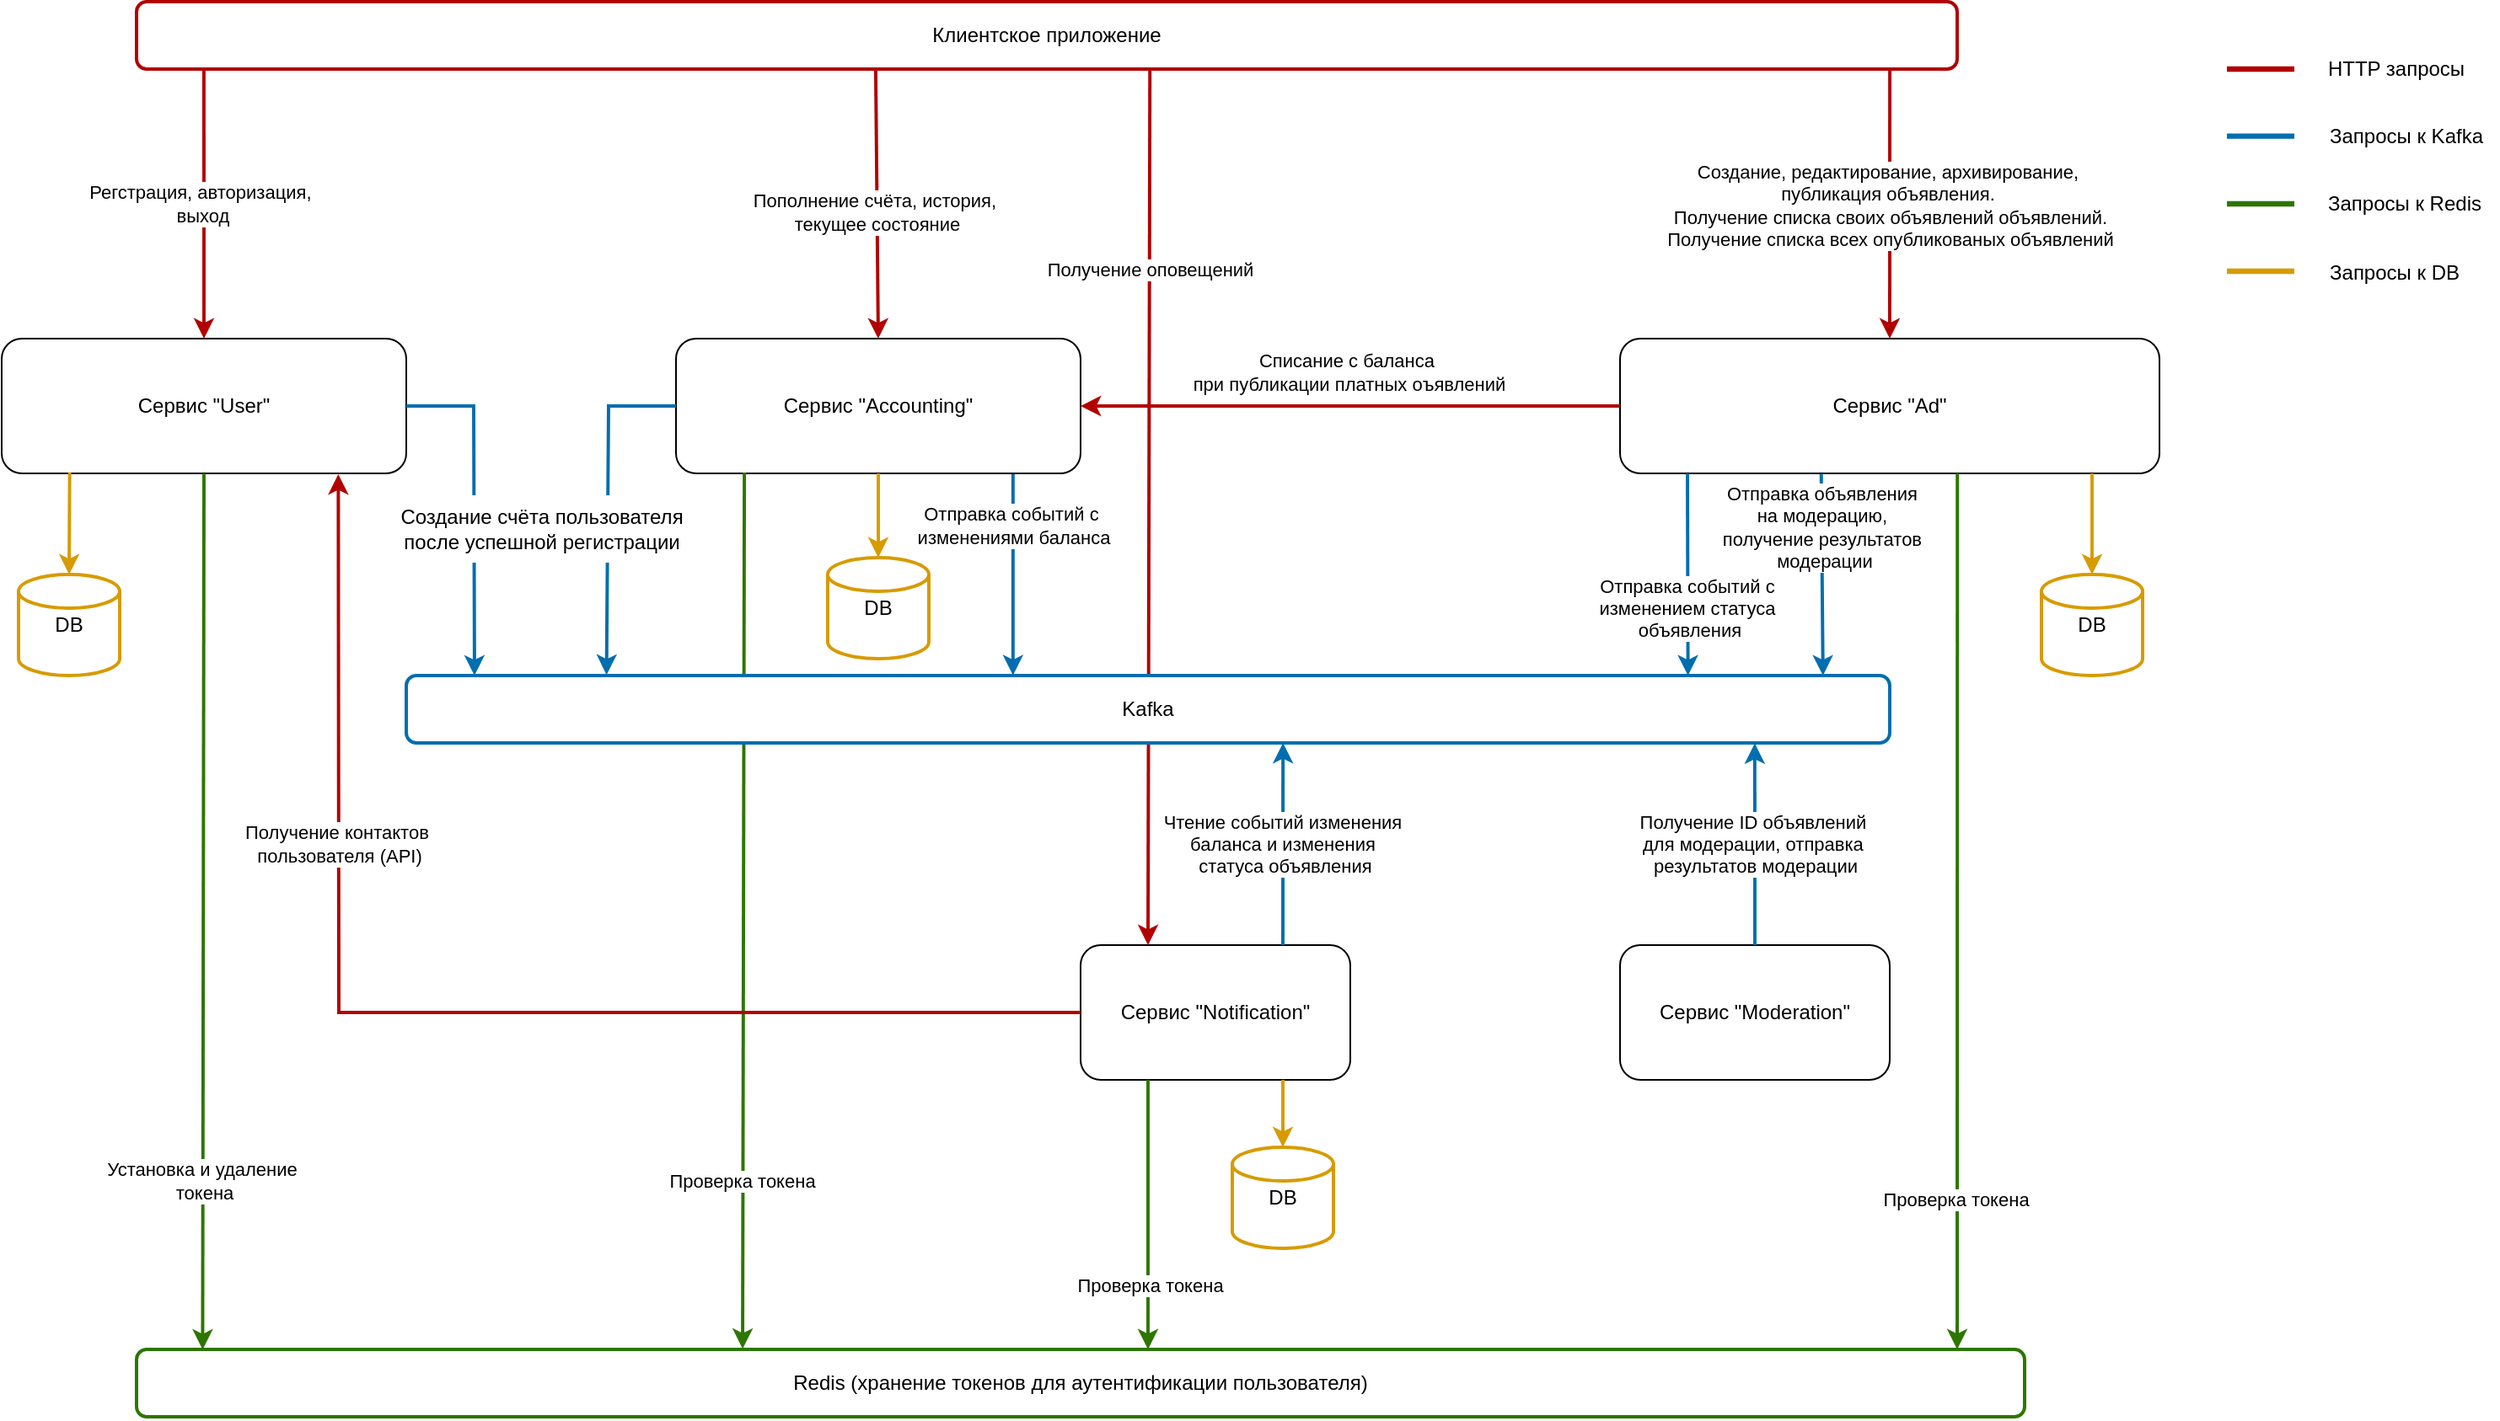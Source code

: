 <mxfile version="24.7.8">
  <diagram name="Страница — 1" id="8Q_2hmV1M773V3Juzxj-">
    <mxGraphModel dx="2060" dy="1227" grid="1" gridSize="10" guides="1" tooltips="1" connect="1" arrows="1" fold="1" page="1" pageScale="1" pageWidth="1535" pageHeight="906" math="0" shadow="0">
      <root>
        <mxCell id="0" />
        <mxCell id="1" parent="0" />
        <mxCell id="sqvBPAxTxqeIc18Qz-2o-1" value="Клиентское приложение" style="rounded=1;whiteSpace=wrap;html=1;strokeColor=#B20000;strokeWidth=1.968;" parent="1" vertex="1">
          <mxGeometry x="120" y="40" width="1080" height="40" as="geometry" />
        </mxCell>
        <mxCell id="sqvBPAxTxqeIc18Qz-2o-4" value="Сервис &quot;User&quot;" style="rounded=1;whiteSpace=wrap;html=1;" parent="1" vertex="1">
          <mxGeometry x="40" y="240" width="240" height="80" as="geometry" />
        </mxCell>
        <mxCell id="sqvBPAxTxqeIc18Qz-2o-6" value="Сервис &quot;Accounting&quot;" style="rounded=1;whiteSpace=wrap;html=1;" parent="1" vertex="1">
          <mxGeometry x="440" y="240" width="240" height="80" as="geometry" />
        </mxCell>
        <mxCell id="sqvBPAxTxqeIc18Qz-2o-8" value="Сервис &quot;Ad&quot;" style="rounded=1;whiteSpace=wrap;html=1;" parent="1" vertex="1">
          <mxGeometry x="1000" y="240" width="320" height="80" as="geometry" />
        </mxCell>
        <mxCell id="sqvBPAxTxqeIc18Qz-2o-9" value="Сервис &quot;Moderation&quot;" style="rounded=1;whiteSpace=wrap;html=1;" parent="1" vertex="1">
          <mxGeometry x="1000" y="600" width="160" height="80" as="geometry" />
        </mxCell>
        <mxCell id="sqvBPAxTxqeIc18Qz-2o-21" value="Redis (хранение токенов для аутентификации пользователя)" style="rounded=1;whiteSpace=wrap;html=1;strokeColor=#2D7600;strokeWidth=1.968;" parent="1" vertex="1">
          <mxGeometry x="120" y="840" width="1120" height="40" as="geometry" />
        </mxCell>
        <mxCell id="sqvBPAxTxqeIc18Qz-2o-22" value="" style="endArrow=classic;html=1;rounded=0;exitX=0.5;exitY=1;exitDx=0;exitDy=0;entryX=0.035;entryY=0.003;entryDx=0;entryDy=0;entryPerimeter=0;fillColor=#60a917;strokeColor=#2D7600;strokeWidth=1.968;" parent="1" source="sqvBPAxTxqeIc18Qz-2o-4" target="sqvBPAxTxqeIc18Qz-2o-21" edge="1">
          <mxGeometry width="50" height="50" relative="1" as="geometry">
            <mxPoint x="199.8" y="300" as="sourcePoint" />
            <mxPoint x="199.76" y="520" as="targetPoint" />
          </mxGeometry>
        </mxCell>
        <mxCell id="sqvBPAxTxqeIc18Qz-2o-28" value="Установка и удаление&amp;nbsp;&lt;div&gt;токена&lt;/div&gt;" style="edgeLabel;html=1;align=center;verticalAlign=middle;resizable=0;points=[];rotation=0;" parent="sqvBPAxTxqeIc18Qz-2o-22" vertex="1" connectable="0">
          <mxGeometry x="-0.011" relative="1" as="geometry">
            <mxPoint y="163" as="offset" />
          </mxGeometry>
        </mxCell>
        <mxCell id="sqvBPAxTxqeIc18Qz-2o-24" value="" style="endArrow=classic;html=1;rounded=0;exitX=0.037;exitY=0.998;exitDx=0;exitDy=0;exitPerimeter=0;entryX=0.5;entryY=0;entryDx=0;entryDy=0;fillColor=#e51400;strokeColor=#B20000;strokeWidth=1.968;" parent="1" source="sqvBPAxTxqeIc18Qz-2o-1" target="sqvBPAxTxqeIc18Qz-2o-4" edge="1">
          <mxGeometry width="50" height="50" relative="1" as="geometry">
            <mxPoint x="360" y="250" as="sourcePoint" />
            <mxPoint x="410" y="200" as="targetPoint" />
          </mxGeometry>
        </mxCell>
        <mxCell id="sqvBPAxTxqeIc18Qz-2o-25" value="Регстрация, авторизация,&amp;nbsp;&lt;div&gt;выход&lt;/div&gt;" style="edgeLabel;html=1;align=center;verticalAlign=middle;resizable=0;points=[];rotation=0;" parent="sqvBPAxTxqeIc18Qz-2o-24" vertex="1" connectable="0">
          <mxGeometry x="-0.001" y="-1" relative="1" as="geometry">
            <mxPoint as="offset" />
          </mxGeometry>
        </mxCell>
        <mxCell id="sqvBPAxTxqeIc18Qz-2o-44" value="" style="endArrow=classic;html=1;rounded=0;exitX=0.406;exitY=1.021;exitDx=0;exitDy=0;exitPerimeter=0;entryX=0.5;entryY=0;entryDx=0;entryDy=0;fillColor=#e51400;strokeColor=#B20000;strokeWidth=1.968;" parent="1" source="sqvBPAxTxqeIc18Qz-2o-1" target="sqvBPAxTxqeIc18Qz-2o-6" edge="1">
          <mxGeometry width="50" height="50" relative="1" as="geometry">
            <mxPoint x="710" y="290" as="sourcePoint" />
            <mxPoint x="760" y="240" as="targetPoint" />
          </mxGeometry>
        </mxCell>
        <mxCell id="h1WLvVD9vbuX2-LpqRea-6" value="Пополнение счёта, история,&amp;nbsp;&lt;div&gt;текущее состояние&lt;/div&gt;" style="edgeLabel;html=1;align=center;verticalAlign=middle;resizable=0;points=[];" parent="sqvBPAxTxqeIc18Qz-2o-44" vertex="1" connectable="0">
          <mxGeometry x="0.047" y="-1" relative="1" as="geometry">
            <mxPoint as="offset" />
          </mxGeometry>
        </mxCell>
        <mxCell id="h1WLvVD9vbuX2-LpqRea-1" value="DB" style="strokeWidth=2;html=1;shape=mxgraph.flowchart.database;whiteSpace=wrap;strokeColor=#D79B00;" parent="1" vertex="1">
          <mxGeometry x="50" y="380" width="60" height="60" as="geometry" />
        </mxCell>
        <mxCell id="h1WLvVD9vbuX2-LpqRea-2" value="" style="endArrow=classic;html=1;rounded=0;exitX=0.168;exitY=0.992;exitDx=0;exitDy=0;entryX=0.5;entryY=0;entryDx=0;entryDy=0;entryPerimeter=0;exitPerimeter=0;fillColor=#ffcd28;gradientColor=#ffa500;strokeColor=#d79b00;strokeWidth=1.968;" parent="1" source="sqvBPAxTxqeIc18Qz-2o-4" target="h1WLvVD9vbuX2-LpqRea-1" edge="1">
          <mxGeometry width="50" height="50" relative="1" as="geometry">
            <mxPoint x="130" y="520" as="sourcePoint" />
            <mxPoint x="180" y="470" as="targetPoint" />
          </mxGeometry>
        </mxCell>
        <mxCell id="h1WLvVD9vbuX2-LpqRea-15" value="" style="endArrow=none;startArrow=classic;html=1;rounded=0;exitX=0.955;exitY=0;exitDx=0;exitDy=0;exitPerimeter=0;endFill=0;entryX=0.373;entryY=1.001;entryDx=0;entryDy=0;entryPerimeter=0;fillColor=#0050ef;strokeColor=#006EAF;strokeWidth=1.968;" parent="1" source="h1WLvVD9vbuX2-LpqRea-7" target="sqvBPAxTxqeIc18Qz-2o-8" edge="1">
          <mxGeometry width="50" height="50" relative="1" as="geometry">
            <mxPoint x="1070" y="510" as="sourcePoint" />
            <mxPoint x="1250" y="330" as="targetPoint" />
          </mxGeometry>
        </mxCell>
        <mxCell id="h1WLvVD9vbuX2-LpqRea-16" value="Отправка объявления&amp;nbsp;&lt;div&gt;на модерацию,&amp;nbsp;&lt;div&gt;получение результатов&amp;nbsp;&lt;/div&gt;&lt;div&gt;модерации&lt;/div&gt;&lt;/div&gt;" style="edgeLabel;html=1;align=center;verticalAlign=middle;resizable=0;points=[];" parent="h1WLvVD9vbuX2-LpqRea-15" vertex="1" connectable="0">
          <mxGeometry x="0.104" relative="1" as="geometry">
            <mxPoint x="1" y="-22" as="offset" />
          </mxGeometry>
        </mxCell>
        <mxCell id="h1WLvVD9vbuX2-LpqRea-17" value="" style="endArrow=classic;startArrow=none;html=1;rounded=0;entryX=0.909;entryY=1.007;entryDx=0;entryDy=0;entryPerimeter=0;exitX=0.5;exitY=0;exitDx=0;exitDy=0;endFill=1;startFill=0;fillColor=#1ba1e2;strokeColor=#006EAF;strokeWidth=1.968;" parent="1" source="sqvBPAxTxqeIc18Qz-2o-9" target="h1WLvVD9vbuX2-LpqRea-7" edge="1">
          <mxGeometry width="50" height="50" relative="1" as="geometry">
            <mxPoint x="1100" y="500" as="sourcePoint" />
            <mxPoint x="1150" y="450" as="targetPoint" />
          </mxGeometry>
        </mxCell>
        <mxCell id="h1WLvVD9vbuX2-LpqRea-18" value="Получение ID объявлений&amp;nbsp;&lt;div&gt;для модерации, отправка&amp;nbsp;&lt;/div&gt;&lt;div&gt;результатов модерации&lt;/div&gt;" style="edgeLabel;html=1;align=center;verticalAlign=middle;resizable=0;points=[];" parent="h1WLvVD9vbuX2-LpqRea-17" vertex="1" connectable="0">
          <mxGeometry x="-0.352" y="1" relative="1" as="geometry">
            <mxPoint x="1" y="-21" as="offset" />
          </mxGeometry>
        </mxCell>
        <mxCell id="h1WLvVD9vbuX2-LpqRea-19" value="" style="endArrow=classic;html=1;rounded=0;exitX=0.169;exitY=0.993;exitDx=0;exitDy=0;entryX=0.321;entryY=-0.008;entryDx=0;entryDy=0;entryPerimeter=0;exitPerimeter=0;fillColor=#60a917;strokeColor=#2D7600;strokeWidth=1.968;" parent="1" source="sqvBPAxTxqeIc18Qz-2o-6" target="sqvBPAxTxqeIc18Qz-2o-21" edge="1">
          <mxGeometry width="50" height="50" relative="1" as="geometry">
            <mxPoint x="690" y="330" as="sourcePoint" />
            <mxPoint x="740" y="280" as="targetPoint" />
          </mxGeometry>
        </mxCell>
        <mxCell id="h1WLvVD9vbuX2-LpqRea-20" value="Проверка токена" style="edgeLabel;html=1;align=center;verticalAlign=middle;resizable=0;points=[];rotation=0;" parent="h1WLvVD9vbuX2-LpqRea-19" vertex="1" connectable="0">
          <mxGeometry x="0.002" y="-1" relative="1" as="geometry">
            <mxPoint y="160" as="offset" />
          </mxGeometry>
        </mxCell>
        <mxCell id="h1WLvVD9vbuX2-LpqRea-21" value="" style="endArrow=classic;html=1;rounded=0;exitX=0.833;exitY=1.006;exitDx=0;exitDy=0;entryX=0.409;entryY=-0.002;entryDx=0;entryDy=0;entryPerimeter=0;exitPerimeter=0;fillColor=#0050ef;strokeColor=#006EAF;strokeWidth=1.968;" parent="1" source="sqvBPAxTxqeIc18Qz-2o-6" target="h1WLvVD9vbuX2-LpqRea-7" edge="1">
          <mxGeometry width="50" height="50" relative="1" as="geometry">
            <mxPoint x="460" y="330" as="sourcePoint" />
            <mxPoint x="510" y="280" as="targetPoint" />
          </mxGeometry>
        </mxCell>
        <mxCell id="h1WLvVD9vbuX2-LpqRea-22" value="Отправка событий с&amp;nbsp;&lt;div&gt;изменениями баланса&lt;/div&gt;" style="edgeLabel;html=1;align=center;verticalAlign=middle;resizable=0;points=[];" parent="h1WLvVD9vbuX2-LpqRea-21" vertex="1" connectable="0">
          <mxGeometry x="0.004" relative="1" as="geometry">
            <mxPoint y="-30" as="offset" />
          </mxGeometry>
        </mxCell>
        <mxCell id="h1WLvVD9vbuX2-LpqRea-24" value="DB" style="strokeWidth=2;html=1;shape=mxgraph.flowchart.database;whiteSpace=wrap;strokeColor=#D79B00;" parent="1" vertex="1">
          <mxGeometry x="530" y="370" width="60" height="60" as="geometry" />
        </mxCell>
        <mxCell id="h1WLvVD9vbuX2-LpqRea-25" value="" style="endArrow=classic;html=1;rounded=0;exitX=0.25;exitY=1;exitDx=0;exitDy=0;entryX=0.5;entryY=0;entryDx=0;entryDy=0;entryPerimeter=0;fillColor=#ffcd28;gradientColor=#ffa500;strokeColor=#d79b00;strokeWidth=1.968;" parent="1" target="h1WLvVD9vbuX2-LpqRea-24" edge="1">
          <mxGeometry width="50" height="50" relative="1" as="geometry">
            <mxPoint x="560" y="320" as="sourcePoint" />
            <mxPoint x="580" y="470" as="targetPoint" />
          </mxGeometry>
        </mxCell>
        <mxCell id="h1WLvVD9vbuX2-LpqRea-27" value="" style="endArrow=classic;html=1;rounded=0;entryX=0.864;entryY=0;entryDx=0;entryDy=0;entryPerimeter=0;fillColor=#0050ef;strokeColor=#006EAF;strokeWidth=1.968;" parent="1" target="h1WLvVD9vbuX2-LpqRea-7" edge="1">
          <mxGeometry width="50" height="50" relative="1" as="geometry">
            <mxPoint x="1040" y="320" as="sourcePoint" />
            <mxPoint x="900" y="390" as="targetPoint" />
          </mxGeometry>
        </mxCell>
        <mxCell id="h1WLvVD9vbuX2-LpqRea-28" value="Отправка событий с&amp;nbsp;&lt;div&gt;изменением статуса&amp;nbsp;&lt;/div&gt;&lt;div&gt;объявления&lt;/div&gt;" style="edgeLabel;html=1;align=center;verticalAlign=middle;resizable=0;points=[];" parent="h1WLvVD9vbuX2-LpqRea-27" vertex="1" connectable="0">
          <mxGeometry x="0.002" y="1" relative="1" as="geometry">
            <mxPoint y="20" as="offset" />
          </mxGeometry>
        </mxCell>
        <mxCell id="h1WLvVD9vbuX2-LpqRea-31" value="DB" style="strokeWidth=2;html=1;shape=mxgraph.flowchart.database;whiteSpace=wrap;strokeColor=#D79B00;" parent="1" vertex="1">
          <mxGeometry x="1250" y="380" width="60" height="60" as="geometry" />
        </mxCell>
        <mxCell id="h1WLvVD9vbuX2-LpqRea-32" value="" style="endArrow=classic;html=1;rounded=0;exitX=0.25;exitY=1;exitDx=0;exitDy=0;entryX=0.5;entryY=0;entryDx=0;entryDy=0;entryPerimeter=0;fillColor=#ffcd28;gradientColor=#ffa500;strokeColor=#D79B00;strokeWidth=1.968;" parent="1" target="h1WLvVD9vbuX2-LpqRea-31" edge="1">
          <mxGeometry width="50" height="50" relative="1" as="geometry">
            <mxPoint x="1280" y="320" as="sourcePoint" />
            <mxPoint x="1300" y="470" as="targetPoint" />
          </mxGeometry>
        </mxCell>
        <mxCell id="h1WLvVD9vbuX2-LpqRea-34" value="" style="endArrow=classic;html=1;rounded=0;exitX=0.667;exitY=0.998;exitDx=0;exitDy=0;exitPerimeter=0;entryX=0.882;entryY=-0.05;entryDx=0;entryDy=0;entryPerimeter=0;fillColor=#60a917;strokeColor=#2D7600;strokeWidth=1.968;" parent="1" edge="1">
          <mxGeometry width="50" height="50" relative="1" as="geometry">
            <mxPoint x="1200.12" y="319.84" as="sourcePoint" />
            <mxPoint x="1200" y="840" as="targetPoint" />
          </mxGeometry>
        </mxCell>
        <mxCell id="h1WLvVD9vbuX2-LpqRea-35" value="Проверка токена" style="edgeLabel;html=1;align=center;verticalAlign=middle;resizable=0;points=[];rotation=0;" parent="h1WLvVD9vbuX2-LpqRea-34" vertex="1" connectable="0">
          <mxGeometry x="0.002" y="-1" relative="1" as="geometry">
            <mxPoint y="170" as="offset" />
          </mxGeometry>
        </mxCell>
        <mxCell id="h1WLvVD9vbuX2-LpqRea-36" value="Сервис &quot;Notification&quot;" style="rounded=1;whiteSpace=wrap;html=1;" parent="1" vertex="1">
          <mxGeometry x="680" y="600" width="160" height="80" as="geometry" />
        </mxCell>
        <mxCell id="h1WLvVD9vbuX2-LpqRea-37" value="" style="endArrow=classic;html=1;rounded=0;exitX=0.442;exitY=1.033;exitDx=0;exitDy=0;exitPerimeter=0;entryX=0.25;entryY=0;entryDx=0;entryDy=0;fillColor=#e51400;strokeColor=#B20000;strokeWidth=1.968;" parent="1" target="h1WLvVD9vbuX2-LpqRea-36" edge="1">
          <mxGeometry width="50" height="50" relative="1" as="geometry">
            <mxPoint x="721.12" y="80.0" as="sourcePoint" />
            <mxPoint x="720" y="638.68" as="targetPoint" />
          </mxGeometry>
        </mxCell>
        <mxCell id="h1WLvVD9vbuX2-LpqRea-38" value="Получение оповещений" style="edgeLabel;html=1;align=center;verticalAlign=middle;resizable=0;points=[];" parent="h1WLvVD9vbuX2-LpqRea-37" vertex="1" connectable="0">
          <mxGeometry x="-0.545" relative="1" as="geometry">
            <mxPoint as="offset" />
          </mxGeometry>
        </mxCell>
        <mxCell id="h1WLvVD9vbuX2-LpqRea-7" value="Kafka" style="rounded=1;whiteSpace=wrap;html=1;fillColor=default;strokeColor=#006EAF;strokeWidth=1.968;" parent="1" vertex="1">
          <mxGeometry x="280" y="440" width="880" height="40" as="geometry" />
        </mxCell>
        <mxCell id="sqvBPAxTxqeIc18Qz-2o-15" value="" style="endArrow=classic;html=1;rounded=0;entryX=1;entryY=0.5;entryDx=0;entryDy=0;exitX=0;exitY=0.5;exitDx=0;exitDy=0;fillColor=#e51400;strokeColor=#B20000;strokeWidth=1.968;" parent="1" source="sqvBPAxTxqeIc18Qz-2o-8" target="sqvBPAxTxqeIc18Qz-2o-6" edge="1">
          <mxGeometry width="50" height="50" relative="1" as="geometry">
            <mxPoint x="660" y="300" as="sourcePoint" />
            <mxPoint x="710" y="250" as="targetPoint" />
          </mxGeometry>
        </mxCell>
        <mxCell id="sqvBPAxTxqeIc18Qz-2o-16" value="Списание с баланса&amp;nbsp;&lt;div&gt;при публикации платных оъявлений&lt;/div&gt;" style="edgeLabel;html=1;align=center;verticalAlign=middle;resizable=0;points=[];" parent="sqvBPAxTxqeIc18Qz-2o-15" vertex="1" connectable="0">
          <mxGeometry x="0.008" relative="1" as="geometry">
            <mxPoint y="-20" as="offset" />
          </mxGeometry>
        </mxCell>
        <mxCell id="h1WLvVD9vbuX2-LpqRea-39" value="" style="endArrow=classic;html=1;rounded=0;entryX=0.591;entryY=0.999;entryDx=0;entryDy=0;entryPerimeter=0;exitX=0.75;exitY=0;exitDx=0;exitDy=0;fillColor=#0050ef;strokeColor=#006EAF;strokeWidth=1.968;" parent="1" source="h1WLvVD9vbuX2-LpqRea-36" target="h1WLvVD9vbuX2-LpqRea-7" edge="1">
          <mxGeometry width="50" height="50" relative="1" as="geometry">
            <mxPoint x="690" y="550" as="sourcePoint" />
            <mxPoint x="740" y="500" as="targetPoint" />
          </mxGeometry>
        </mxCell>
        <mxCell id="h1WLvVD9vbuX2-LpqRea-40" value="Чтение событий изменения&amp;nbsp;&lt;div&gt;баланса и изменения&amp;nbsp;&lt;/div&gt;&lt;div&gt;статуса объявления&lt;/div&gt;" style="edgeLabel;html=1;align=center;verticalAlign=middle;resizable=0;points=[];" parent="h1WLvVD9vbuX2-LpqRea-39" vertex="1" connectable="0">
          <mxGeometry x="0.001" y="-1" relative="1" as="geometry">
            <mxPoint as="offset" />
          </mxGeometry>
        </mxCell>
        <mxCell id="h1WLvVD9vbuX2-LpqRea-41" value="DB" style="strokeWidth=2;html=1;shape=mxgraph.flowchart.database;whiteSpace=wrap;strokeColor=#D79B00;" parent="1" vertex="1">
          <mxGeometry x="770" y="720" width="60" height="60" as="geometry" />
        </mxCell>
        <mxCell id="h1WLvVD9vbuX2-LpqRea-42" value="" style="endArrow=classic;html=1;rounded=0;exitX=0.75;exitY=1;exitDx=0;exitDy=0;entryX=0.5;entryY=0;entryDx=0;entryDy=0;entryPerimeter=0;fillColor=#ffcd28;gradientColor=#ffa500;strokeColor=#d79b00;strokeWidth=1.968;" parent="1" source="h1WLvVD9vbuX2-LpqRea-36" target="h1WLvVD9vbuX2-LpqRea-41" edge="1">
          <mxGeometry width="50" height="50" relative="1" as="geometry">
            <mxPoint x="800" y="700" as="sourcePoint" />
            <mxPoint x="820" y="850" as="targetPoint" />
          </mxGeometry>
        </mxCell>
        <mxCell id="h1WLvVD9vbuX2-LpqRea-47" value="" style="endArrow=classic;html=1;rounded=0;exitX=0.25;exitY=1;exitDx=0;exitDy=0;fillColor=#60a917;strokeColor=#2D7600;strokeWidth=1.968;" parent="1" source="h1WLvVD9vbuX2-LpqRea-36" edge="1">
          <mxGeometry width="50" height="50" relative="1" as="geometry">
            <mxPoint x="720" y="690" as="sourcePoint" />
            <mxPoint x="720" y="840" as="targetPoint" />
          </mxGeometry>
        </mxCell>
        <mxCell id="h1WLvVD9vbuX2-LpqRea-48" value="Проверка токена" style="edgeLabel;html=1;align=center;verticalAlign=middle;resizable=0;points=[];" parent="h1WLvVD9vbuX2-LpqRea-47" vertex="1" connectable="0">
          <mxGeometry x="0.527" y="1" relative="1" as="geometry">
            <mxPoint as="offset" />
          </mxGeometry>
        </mxCell>
        <mxCell id="h1WLvVD9vbuX2-LpqRea-49" value="" style="endArrow=classic;html=1;rounded=0;exitX=0;exitY=0.5;exitDx=0;exitDy=0;entryX=0.832;entryY=1.006;entryDx=0;entryDy=0;entryPerimeter=0;fillColor=#e51400;strokeColor=#B20000;strokeWidth=1.968;" parent="1" source="h1WLvVD9vbuX2-LpqRea-36" target="sqvBPAxTxqeIc18Qz-2o-4" edge="1">
          <mxGeometry width="50" height="50" relative="1" as="geometry">
            <mxPoint x="110" y="470" as="sourcePoint" />
            <mxPoint x="160" y="420" as="targetPoint" />
            <Array as="points">
              <mxPoint x="240" y="640" />
            </Array>
          </mxGeometry>
        </mxCell>
        <mxCell id="h1WLvVD9vbuX2-LpqRea-50" value="Получение контактов&amp;nbsp;&lt;div&gt;пользователя (API)&lt;/div&gt;" style="edgeLabel;html=1;align=center;verticalAlign=middle;resizable=0;points=[];" parent="h1WLvVD9vbuX2-LpqRea-49" vertex="1" connectable="0">
          <mxGeometry x="-0.026" y="-2" relative="1" as="geometry">
            <mxPoint x="-70" y="-98" as="offset" />
          </mxGeometry>
        </mxCell>
        <mxCell id="h1WLvVD9vbuX2-LpqRea-54" value="" style="endArrow=classic;html=1;rounded=0;entryX=0.5;entryY=0;entryDx=0;entryDy=0;exitX=0.963;exitY=1.002;exitDx=0;exitDy=0;exitPerimeter=0;fillColor=#e51400;strokeColor=#B20000;strokeWidth=1.968;" parent="1" source="sqvBPAxTxqeIc18Qz-2o-1" target="sqvBPAxTxqeIc18Qz-2o-8" edge="1">
          <mxGeometry width="50" height="50" relative="1" as="geometry">
            <mxPoint x="1160" y="81" as="sourcePoint" />
            <mxPoint x="1060" y="330" as="targetPoint" />
          </mxGeometry>
        </mxCell>
        <mxCell id="h1WLvVD9vbuX2-LpqRea-55" value="Создание, редактирование, архивирование,&amp;nbsp;&lt;div&gt;публикация объявления.&amp;nbsp;&lt;/div&gt;&lt;div&gt;Получение списка своих объявлений объявлений.&lt;/div&gt;&lt;div&gt;Получение списка всех опубликованых объявлений&lt;/div&gt;" style="edgeLabel;html=1;align=center;verticalAlign=middle;resizable=0;points=[];" parent="h1WLvVD9vbuX2-LpqRea-54" vertex="1" connectable="0">
          <mxGeometry x="0.01" relative="1" as="geometry">
            <mxPoint as="offset" />
          </mxGeometry>
        </mxCell>
        <mxCell id="h1WLvVD9vbuX2-LpqRea-56" value="" style="endArrow=classic;html=1;rounded=0;exitX=1;exitY=0.5;exitDx=0;exitDy=0;entryX=0.046;entryY=0.001;entryDx=0;entryDy=0;entryPerimeter=0;fillColor=#0050ef;strokeColor=#006EAF;strokeWidth=1.968;" parent="1" source="sqvBPAxTxqeIc18Qz-2o-4" target="h1WLvVD9vbuX2-LpqRea-7" edge="1">
          <mxGeometry width="50" height="50" relative="1" as="geometry">
            <mxPoint x="330" y="460" as="sourcePoint" />
            <mxPoint x="380" y="410" as="targetPoint" />
            <Array as="points">
              <mxPoint x="320" y="280" />
            </Array>
          </mxGeometry>
        </mxCell>
        <mxCell id="h1WLvVD9vbuX2-LpqRea-57" value="" style="endArrow=classic;html=1;rounded=0;exitX=0;exitY=0.5;exitDx=0;exitDy=0;entryX=0.135;entryY=-0.01;entryDx=0;entryDy=0;entryPerimeter=0;fillColor=#0050ef;strokeColor=#006EAF;strokeWidth=1.968;" parent="1" source="sqvBPAxTxqeIc18Qz-2o-6" target="h1WLvVD9vbuX2-LpqRea-7" edge="1">
          <mxGeometry width="50" height="50" relative="1" as="geometry">
            <mxPoint x="350" y="370" as="sourcePoint" />
            <mxPoint x="400" y="320" as="targetPoint" />
            <Array as="points">
              <mxPoint x="400" y="280" />
            </Array>
          </mxGeometry>
        </mxCell>
        <mxCell id="h1WLvVD9vbuX2-LpqRea-58" value="Создание счёта пользователя&lt;div&gt;после успешной регистрации&lt;/div&gt;" style="text;html=1;align=center;verticalAlign=middle;resizable=0;points=[];autosize=1;strokeColor=none;fillColor=default;" parent="1" vertex="1">
          <mxGeometry x="265" y="333" width="190" height="40" as="geometry" />
        </mxCell>
        <mxCell id="h1WLvVD9vbuX2-LpqRea-62" value="" style="endArrow=none;html=1;rounded=0;strokeColor=#B20000;strokeWidth=3.15;" parent="1" edge="1">
          <mxGeometry width="50" height="50" relative="1" as="geometry">
            <mxPoint x="1360" y="80" as="sourcePoint" />
            <mxPoint x="1400" y="80" as="targetPoint" />
          </mxGeometry>
        </mxCell>
        <mxCell id="h1WLvVD9vbuX2-LpqRea-63" value="" style="endArrow=none;html=1;rounded=0;strokeWidth=3.15;strokeColor=#006EAF;" parent="1" edge="1">
          <mxGeometry width="50" height="50" relative="1" as="geometry">
            <mxPoint x="1360" y="119.83" as="sourcePoint" />
            <mxPoint x="1400" y="119.83" as="targetPoint" />
          </mxGeometry>
        </mxCell>
        <mxCell id="h1WLvVD9vbuX2-LpqRea-64" value="" style="endArrow=none;html=1;rounded=0;strokeWidth=3.15;strokeColor=#2D7600;" parent="1" edge="1">
          <mxGeometry width="50" height="50" relative="1" as="geometry">
            <mxPoint x="1360" y="160" as="sourcePoint" />
            <mxPoint x="1400" y="160" as="targetPoint" />
          </mxGeometry>
        </mxCell>
        <mxCell id="h1WLvVD9vbuX2-LpqRea-65" value="" style="endArrow=none;html=1;rounded=0;strokeWidth=3.15;strokeColor=#D79B00;" parent="1" edge="1">
          <mxGeometry width="50" height="50" relative="1" as="geometry">
            <mxPoint x="1360" y="200" as="sourcePoint" />
            <mxPoint x="1400" y="200" as="targetPoint" />
          </mxGeometry>
        </mxCell>
        <mxCell id="h1WLvVD9vbuX2-LpqRea-66" value="HTTP запросы" style="text;html=1;align=center;verticalAlign=middle;resizable=0;points=[];autosize=1;strokeColor=none;fillColor=none;" parent="1" vertex="1">
          <mxGeometry x="1410" y="65" width="100" height="30" as="geometry" />
        </mxCell>
        <mxCell id="h1WLvVD9vbuX2-LpqRea-67" value="Запросы к Kafka" style="text;html=1;align=center;verticalAlign=middle;resizable=0;points=[];autosize=1;strokeColor=none;fillColor=none;" parent="1" vertex="1">
          <mxGeometry x="1411" y="105" width="110" height="30" as="geometry" />
        </mxCell>
        <mxCell id="h1WLvVD9vbuX2-LpqRea-68" value="Запросы к Redis" style="text;html=1;align=center;verticalAlign=middle;resizable=0;points=[];autosize=1;strokeColor=none;fillColor=none;" parent="1" vertex="1">
          <mxGeometry x="1410" y="145" width="110" height="30" as="geometry" />
        </mxCell>
        <mxCell id="h1WLvVD9vbuX2-LpqRea-69" value="Запросы к DB" style="text;html=1;align=center;verticalAlign=middle;resizable=0;points=[];autosize=1;strokeColor=none;fillColor=none;" parent="1" vertex="1">
          <mxGeometry x="1409" y="186" width="100" height="30" as="geometry" />
        </mxCell>
      </root>
    </mxGraphModel>
  </diagram>
</mxfile>

